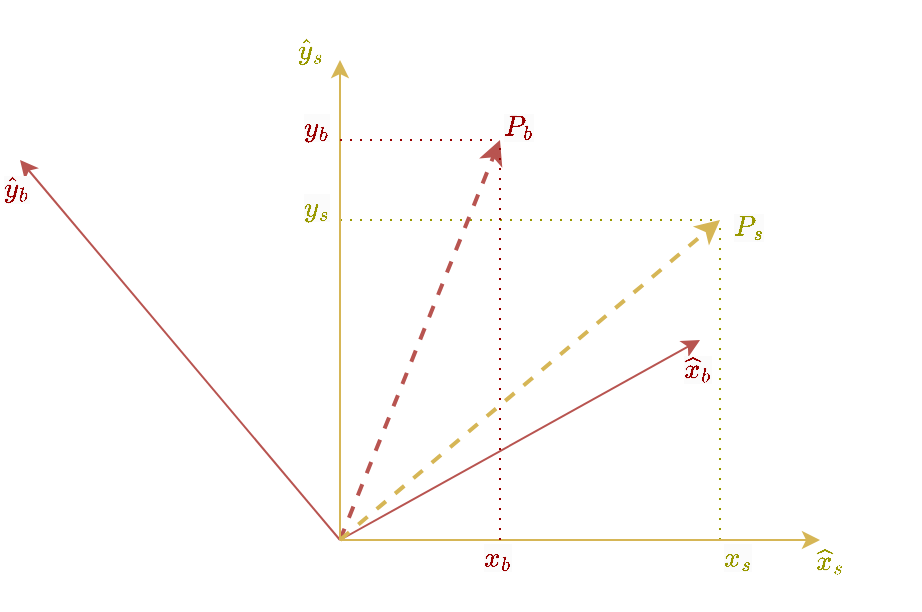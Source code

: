 <mxfile version="24.6.5" type="github">
  <diagram name="坐标系的平面旋转" id="sqIEFOJiWXiW4yiuFP-f">
    <mxGraphModel dx="1185" dy="655" grid="1" gridSize="10" guides="1" tooltips="1" connect="0" arrows="1" fold="1" page="1" pageScale="1" pageWidth="1169" pageHeight="827" math="1" shadow="0">
      <root>
        <mxCell id="0" />
        <mxCell id="1" parent="0" />
        <mxCell id="Cm8CeiGVVuB-AkB0QFSr-6" value="&lt;p&gt;`\hat{x}_{s}`&lt;br&gt;&lt;/p&gt;" style="text;html=1;align=center;verticalAlign=middle;resizable=0;points=[];autosize=1;strokeColor=none;fillColor=none;fontColor=#999900;" vertex="1" parent="1">
          <mxGeometry x="680" y="505" width="90" height="50" as="geometry" />
        </mxCell>
        <mxCell id="Cm8CeiGVVuB-AkB0QFSr-7" value="&lt;p&gt;`\hat{y}_{s}`&lt;/p&gt;" style="text;html=1;align=center;verticalAlign=middle;resizable=0;points=[];autosize=1;strokeColor=none;fillColor=none;fontColor=#999900;" vertex="1" parent="1">
          <mxGeometry x="420" y="250" width="90" height="50" as="geometry" />
        </mxCell>
        <mxCell id="Cm8CeiGVVuB-AkB0QFSr-36" value="" style="endArrow=none;dashed=1;html=1;dashPattern=1 4;strokeWidth=1;rounded=0;strokeColor=#999900;" edge="1" parent="1">
          <mxGeometry width="50" height="50" relative="1" as="geometry">
            <mxPoint x="670" y="520" as="sourcePoint" />
            <mxPoint x="670" y="360" as="targetPoint" />
          </mxGeometry>
        </mxCell>
        <mxCell id="Cm8CeiGVVuB-AkB0QFSr-37" value="" style="endArrow=none;dashed=1;html=1;dashPattern=1 4;strokeWidth=1;rounded=0;strokeColor=#999900;" edge="1" parent="1">
          <mxGeometry width="50" height="50" relative="1" as="geometry">
            <mxPoint x="480" y="360" as="sourcePoint" />
            <mxPoint x="670" y="360" as="targetPoint" />
          </mxGeometry>
        </mxCell>
        <mxCell id="Cm8CeiGVVuB-AkB0QFSr-28" value="" style="endArrow=classic;html=1;rounded=0;fillColor=#f8cecc;strokeColor=#b85450;" edge="1" parent="1">
          <mxGeometry width="50" height="50" relative="1" as="geometry">
            <mxPoint x="480" y="520" as="sourcePoint" />
            <mxPoint x="660" y="420" as="targetPoint" />
          </mxGeometry>
        </mxCell>
        <mxCell id="Cm8CeiGVVuB-AkB0QFSr-31" value="" style="endArrow=classic;html=1;rounded=0;fillColor=#f8cecc;strokeColor=#b85450;" edge="1" parent="1">
          <mxGeometry width="50" height="50" relative="1" as="geometry">
            <mxPoint x="480" y="520" as="sourcePoint" />
            <mxPoint x="320" y="330" as="targetPoint" />
          </mxGeometry>
        </mxCell>
        <mxCell id="Cm8CeiGVVuB-AkB0QFSr-33" value="" style="endArrow=classic;html=1;rounded=0;fillColor=#f8cecc;strokeColor=#b85450;strokeWidth=2;dashed=1;" edge="1" parent="1">
          <mxGeometry width="50" height="50" relative="1" as="geometry">
            <mxPoint x="480" y="520" as="sourcePoint" />
            <mxPoint x="560" y="320" as="targetPoint" />
          </mxGeometry>
        </mxCell>
        <mxCell id="Cm8CeiGVVuB-AkB0QFSr-17" value="" style="endArrow=classic;html=1;rounded=0;fillColor=#fff2cc;strokeColor=#d6b656;" edge="1" parent="1">
          <mxGeometry width="50" height="50" relative="1" as="geometry">
            <mxPoint x="480" y="520" as="sourcePoint" />
            <mxPoint x="480" y="280" as="targetPoint" />
          </mxGeometry>
        </mxCell>
        <mxCell id="Cm8CeiGVVuB-AkB0QFSr-18" value="" style="endArrow=classic;html=1;rounded=0;fillColor=#fff2cc;strokeColor=#d6b656;" edge="1" parent="1">
          <mxGeometry width="50" height="50" relative="1" as="geometry">
            <mxPoint x="480" y="520" as="sourcePoint" />
            <mxPoint x="720" y="520" as="targetPoint" />
          </mxGeometry>
        </mxCell>
        <mxCell id="Cm8CeiGVVuB-AkB0QFSr-32" value="" style="endArrow=classic;html=1;rounded=0;fillColor=#fff2cc;strokeColor=#d6b656;dashed=1;strokeWidth=2;" edge="1" parent="1">
          <mxGeometry width="50" height="50" relative="1" as="geometry">
            <mxPoint x="480" y="520" as="sourcePoint" />
            <mxPoint x="670" y="360" as="targetPoint" />
          </mxGeometry>
        </mxCell>
        <mxCell id="Cm8CeiGVVuB-AkB0QFSr-38" value="&lt;span style=&quot;font-family: Helvetica; font-size: 12px; font-style: normal; font-variant-ligatures: normal; font-variant-caps: normal; font-weight: 400; letter-spacing: normal; orphans: 2; text-align: center; text-indent: 0px; text-transform: none; widows: 2; word-spacing: 0px; -webkit-text-stroke-width: 0px; white-space: nowrap; background-color: rgb(251, 251, 251); text-decoration-thickness: initial; text-decoration-style: initial; text-decoration-color: initial; float: none; display: inline !important;&quot;&gt;`x_{s}`&lt;/span&gt;" style="text;whiteSpace=wrap;html=1;fontColor=#999900;" vertex="1" parent="1">
          <mxGeometry x="670" y="515" width="100" height="40" as="geometry" />
        </mxCell>
        <mxCell id="Cm8CeiGVVuB-AkB0QFSr-39" value="&lt;span style=&quot;font-family: Helvetica; font-size: 12px; font-style: normal; font-variant-ligatures: normal; font-variant-caps: normal; font-weight: 400; letter-spacing: normal; orphans: 2; text-align: center; text-indent: 0px; text-transform: none; widows: 2; word-spacing: 0px; -webkit-text-stroke-width: 0px; white-space: nowrap; background-color: rgb(251, 251, 251); text-decoration-thickness: initial; text-decoration-style: initial; text-decoration-color: initial; float: none; display: inline !important;&quot;&gt;`y_{s}`&lt;/span&gt;" style="text;whiteSpace=wrap;html=1;fontColor=#999900;" vertex="1" parent="1">
          <mxGeometry x="460" y="340" width="100" height="40" as="geometry" />
        </mxCell>
        <mxCell id="Cm8CeiGVVuB-AkB0QFSr-40" value="" style="endArrow=none;dashed=1;html=1;dashPattern=1 4;strokeWidth=1;rounded=0;strokeColor=#990000;" edge="1" parent="1">
          <mxGeometry width="50" height="50" relative="1" as="geometry">
            <mxPoint x="560" y="520" as="sourcePoint" />
            <mxPoint x="560" y="320" as="targetPoint" />
          </mxGeometry>
        </mxCell>
        <mxCell id="Cm8CeiGVVuB-AkB0QFSr-42" value="" style="endArrow=none;dashed=1;html=1;dashPattern=1 4;strokeWidth=1;rounded=0;strokeColor=#990000;" edge="1" parent="1">
          <mxGeometry width="50" height="50" relative="1" as="geometry">
            <mxPoint x="480" y="320" as="sourcePoint" />
            <mxPoint x="560" y="320" as="targetPoint" />
          </mxGeometry>
        </mxCell>
        <mxCell id="Cm8CeiGVVuB-AkB0QFSr-44" value="&lt;span style=&quot;font-family: Helvetica; font-size: 12px; font-style: normal; font-variant-ligatures: normal; font-variant-caps: normal; font-weight: 400; letter-spacing: normal; orphans: 2; text-align: center; text-indent: 0px; text-transform: none; widows: 2; word-spacing: 0px; -webkit-text-stroke-width: 0px; white-space: nowrap; background-color: rgb(251, 251, 251); text-decoration-thickness: initial; text-decoration-style: initial; text-decoration-color: initial; float: none; display: inline !important;&quot;&gt;`\hat{x}_{b}`&lt;/span&gt;" style="text;whiteSpace=wrap;html=1;fontColor=#990000;" vertex="1" parent="1">
          <mxGeometry x="650" y="420" width="100" height="40" as="geometry" />
        </mxCell>
        <mxCell id="Cm8CeiGVVuB-AkB0QFSr-45" value="&lt;span style=&quot;font-family: Helvetica; font-size: 12px; font-style: normal; font-variant-ligatures: normal; font-variant-caps: normal; font-weight: 400; letter-spacing: normal; orphans: 2; text-align: center; text-indent: 0px; text-transform: none; widows: 2; word-spacing: 0px; -webkit-text-stroke-width: 0px; white-space: nowrap; background-color: rgb(251, 251, 251); text-decoration-thickness: initial; text-decoration-style: initial; text-decoration-color: initial; float: none; display: inline !important;&quot;&gt;`\hat{y}_{b}`&lt;/span&gt;" style="text;whiteSpace=wrap;html=1;fontColor=#990000;" vertex="1" parent="1">
          <mxGeometry x="310" y="330" width="100" height="40" as="geometry" />
        </mxCell>
        <mxCell id="Cm8CeiGVVuB-AkB0QFSr-46" value="&lt;span style=&quot;font-family: Helvetica; font-size: 12px; font-style: normal; font-variant-ligatures: normal; font-variant-caps: normal; font-weight: 400; letter-spacing: normal; orphans: 2; text-align: center; text-indent: 0px; text-transform: none; widows: 2; word-spacing: 0px; -webkit-text-stroke-width: 0px; white-space: nowrap; background-color: rgb(251, 251, 251); text-decoration-thickness: initial; text-decoration-style: initial; text-decoration-color: initial; float: none; display: inline !important;&quot;&gt;`x_{b}`&lt;/span&gt;" style="text;whiteSpace=wrap;html=1;fontColor=#990000;" vertex="1" parent="1">
          <mxGeometry x="550" y="515" width="100" height="40" as="geometry" />
        </mxCell>
        <mxCell id="Cm8CeiGVVuB-AkB0QFSr-47" value="&lt;span style=&quot;font-family: Helvetica; font-size: 12px; font-style: normal; font-variant-ligatures: normal; font-variant-caps: normal; font-weight: 400; letter-spacing: normal; orphans: 2; text-align: center; text-indent: 0px; text-transform: none; widows: 2; word-spacing: 0px; -webkit-text-stroke-width: 0px; white-space: nowrap; background-color: rgb(251, 251, 251); text-decoration-thickness: initial; text-decoration-style: initial; text-decoration-color: initial; float: none; display: inline !important;&quot;&gt;`y_{b}`&lt;/span&gt;" style="text;whiteSpace=wrap;html=1;fontColor=#990000;" vertex="1" parent="1">
          <mxGeometry x="460" y="300" width="100" height="40" as="geometry" />
        </mxCell>
        <mxCell id="Cm8CeiGVVuB-AkB0QFSr-49" value="&lt;span style=&quot;font-family: Helvetica; font-size: 12px; font-style: normal; font-variant-ligatures: normal; font-variant-caps: normal; font-weight: 400; letter-spacing: normal; orphans: 2; text-align: center; text-indent: 0px; text-transform: none; widows: 2; word-spacing: 0px; -webkit-text-stroke-width: 0px; white-space: nowrap; background-color: rgb(251, 251, 251); text-decoration-thickness: initial; text-decoration-style: initial; text-decoration-color: initial; float: none; display: inline !important;&quot;&gt;`P_{s}`&lt;/span&gt;" style="text;whiteSpace=wrap;html=1;fontColor=#999900;" vertex="1" parent="1">
          <mxGeometry x="675" y="350" width="50" height="40" as="geometry" />
        </mxCell>
        <mxCell id="Cm8CeiGVVuB-AkB0QFSr-50" value="&lt;span style=&quot;font-family: Helvetica; font-size: 12px; font-style: normal; font-variant-ligatures: normal; font-variant-caps: normal; font-weight: 400; letter-spacing: normal; orphans: 2; text-align: center; text-indent: 0px; text-transform: none; widows: 2; word-spacing: 0px; -webkit-text-stroke-width: 0px; white-space: nowrap; background-color: rgb(251, 251, 251); text-decoration-thickness: initial; text-decoration-style: initial; text-decoration-color: initial; float: none; display: inline !important;&quot;&gt;`P_{b}`&lt;/span&gt;" style="text;whiteSpace=wrap;html=1;fontColor=#990000;" vertex="1" parent="1">
          <mxGeometry x="560" y="300" width="50" height="40" as="geometry" />
        </mxCell>
      </root>
    </mxGraphModel>
  </diagram>
</mxfile>
